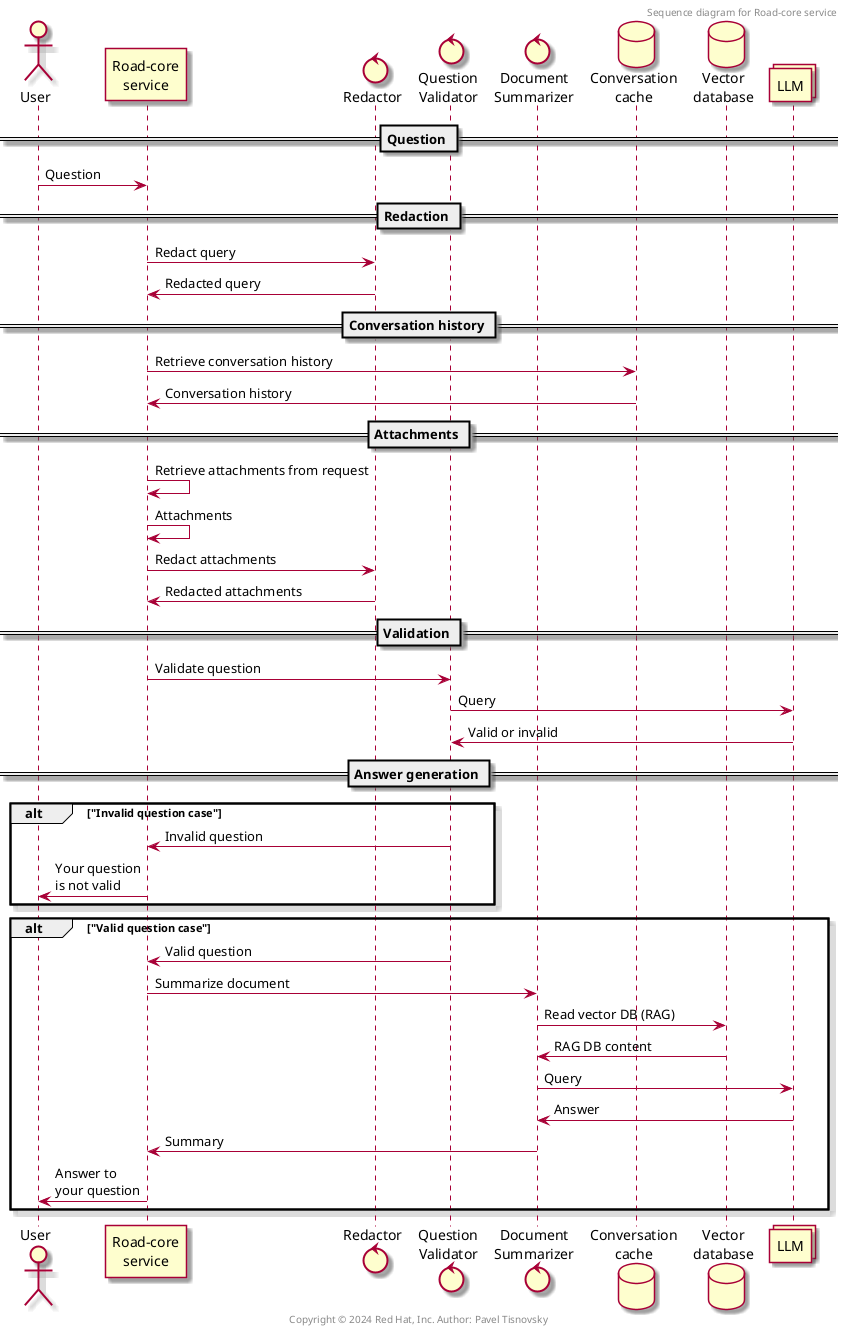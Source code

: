 //
// vim:syntax=plantuml
//

// Generate PNG image with sequence diagram by using the following command:
// java -jar plantuml.jar sequence_diagram.uml
//
// Generate SVG drawing with sequence diagram by using the following command:
// java -jar plantuml.jar -tsvg sequence_diagram.uml

@startuml
skin rose

header Sequence diagram for Road-core service
footer Copyright © 2024 Red Hat, Inc. Author: Pavel Tisnovsky

actor "User" as user
participant "Road-core\nservice" as rds
control "Redactor" as redactor
control "Question\nValidator" as question_validator
control "Document\nSummarizer" as document_summarizer
database "Conversation\ncache" as cache
database "Vector\ndatabase" as vector_db
collections "LLM" as llm

== Question ==

user -> rds: Question

== Redaction ==

rds -> redactor: Redact query
redactor -> rds: Redacted query

== Conversation history ==

rds -> cache: Retrieve conversation history
cache -> rds: Conversation history

== Attachments ==

rds -> rds: Retrieve attachments from request
rds -> rds: Attachments
rds -> redactor: Redact attachments
redactor -> rds: Redacted attachments

== Validation ==

rds -> question_validator: Validate question
question_validator -> llm: Query
llm -> question_validator: Valid or invalid

== Answer generation ==

alt "Invalid question case"
question_validator -> rds: Invalid question
rds -> user: Your question\nis not valid
end

alt "Valid question case"
question_validator -> rds: Valid question
rds -> document_summarizer: Summarize document
document_summarizer -> vector_db: Read vector DB (RAG)
vector_db -> document_summarizer: RAG DB content
document_summarizer -> llm: Query
llm -> document_summarizer: Answer
document_summarizer -> rds: Summary
rds -> user: Answer to\nyour question
end



@enduml
